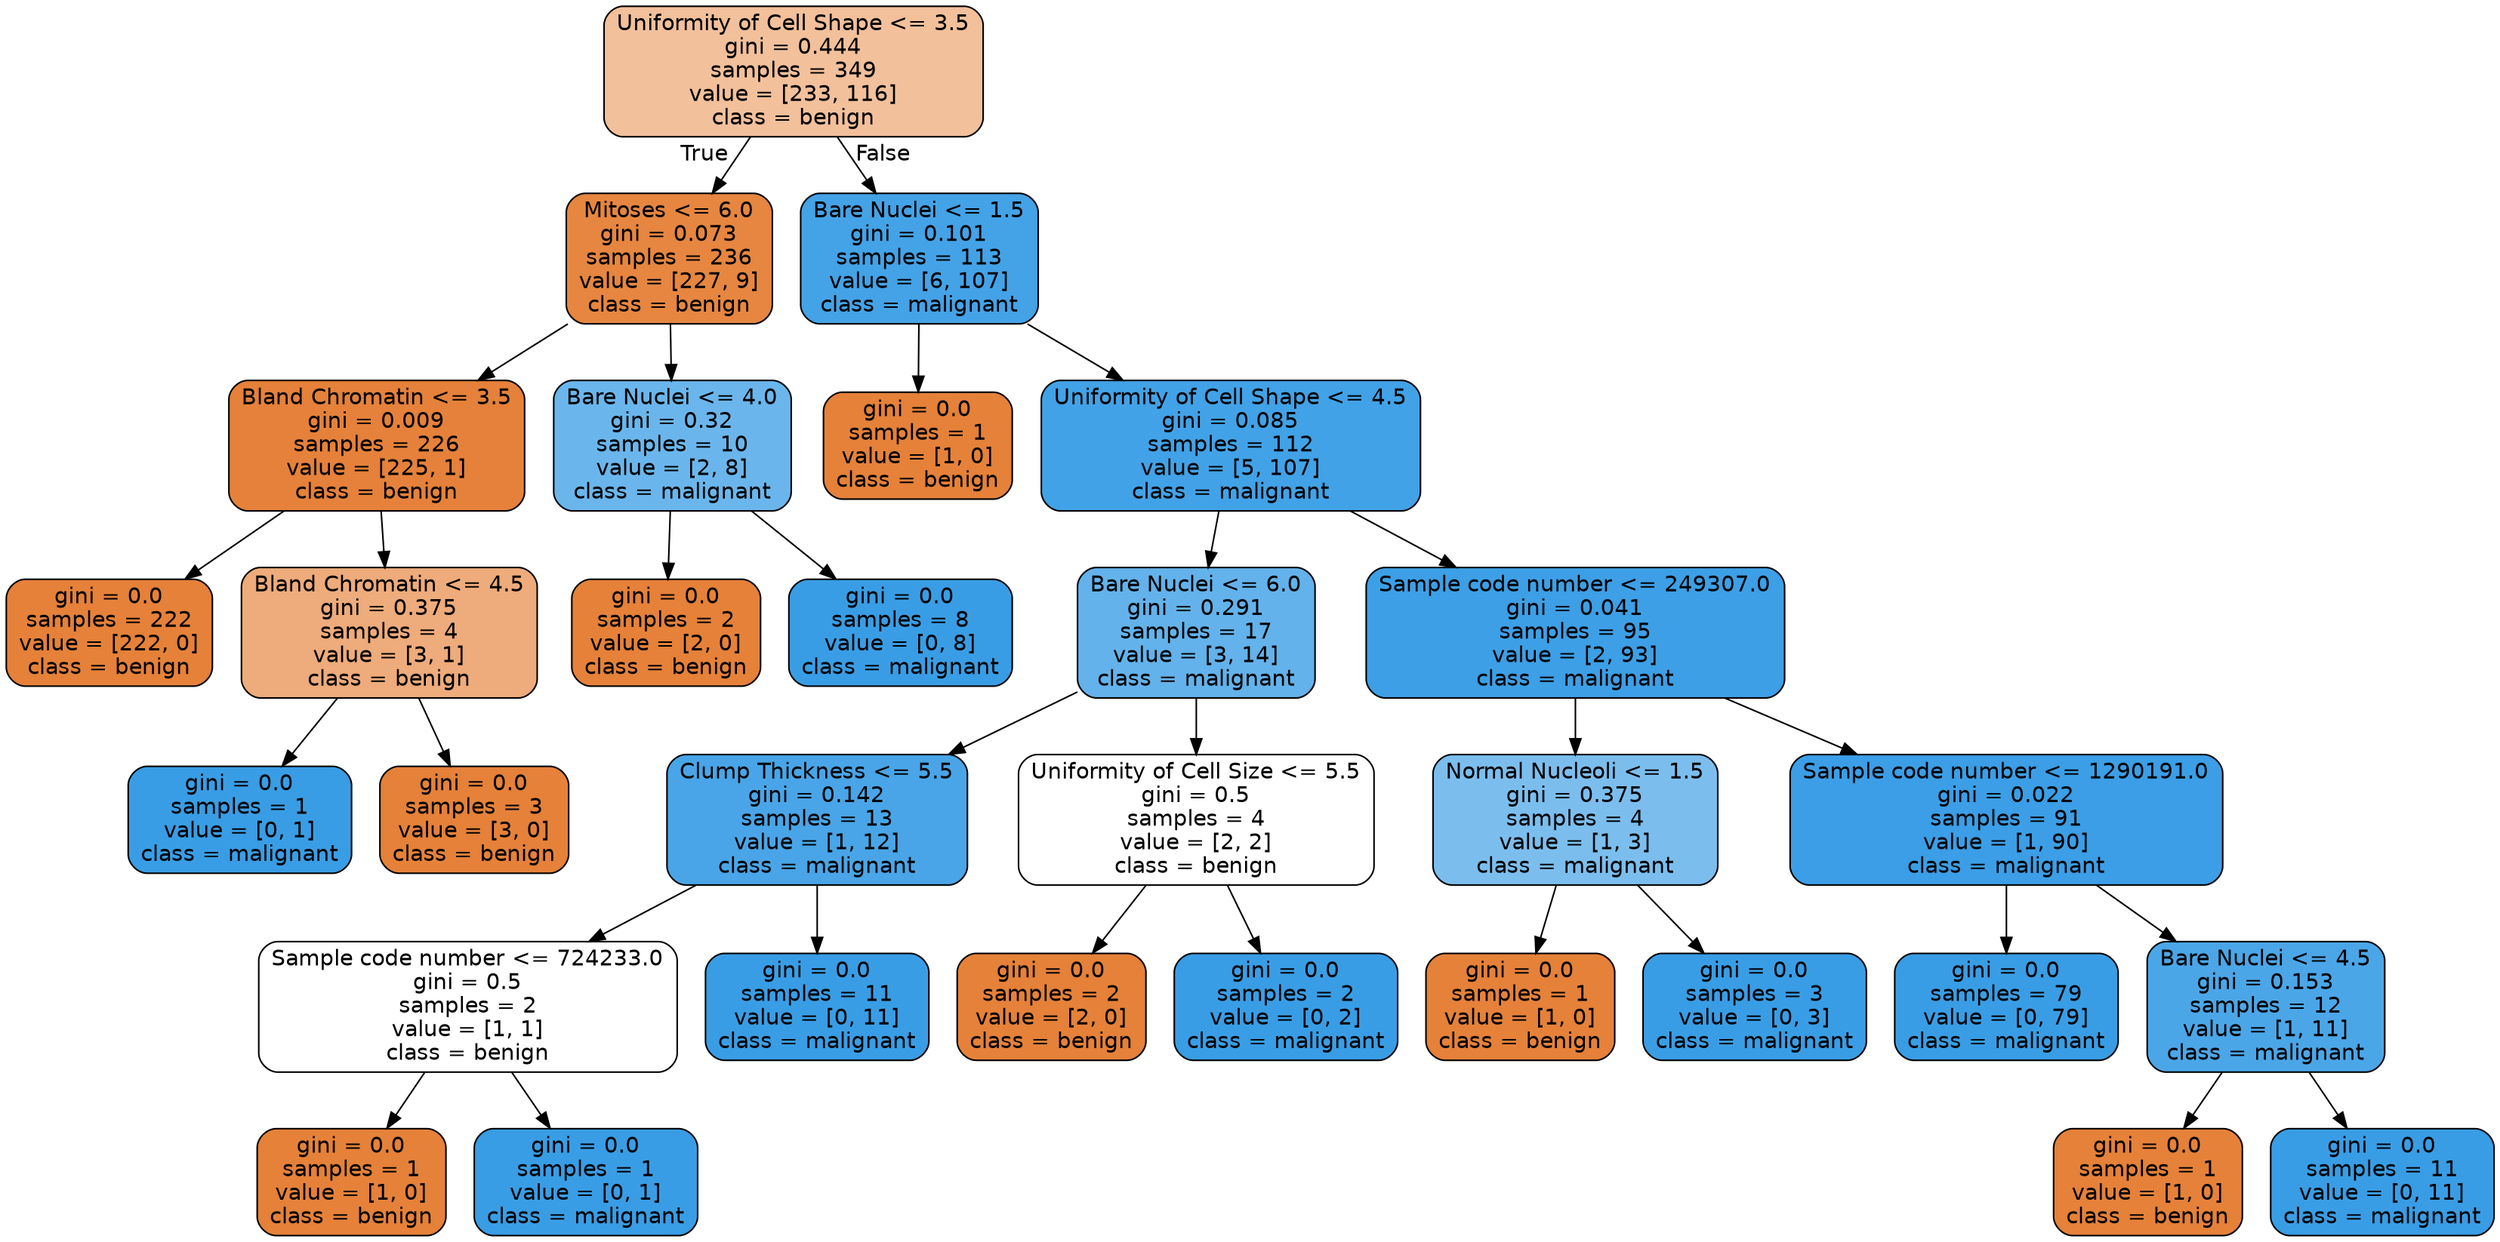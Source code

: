 digraph Tree {
node [shape=box, style="filled, rounded", color="black", fontname=helvetica] ;
edge [fontname=helvetica] ;
0 [label="Uniformity of Cell Shape <= 3.5\ngini = 0.444\nsamples = 349\nvalue = [233, 116]\nclass = benign", fillcolor="#e5813980"] ;
1 [label="Mitoses <= 6.0\ngini = 0.073\nsamples = 236\nvalue = [227, 9]\nclass = benign", fillcolor="#e58139f5"] ;
0 -> 1 [labeldistance=2.5, labelangle=45, headlabel="True"] ;
2 [label="Bland Chromatin <= 3.5\ngini = 0.009\nsamples = 226\nvalue = [225, 1]\nclass = benign", fillcolor="#e58139fe"] ;
1 -> 2 ;
3 [label="gini = 0.0\nsamples = 222\nvalue = [222, 0]\nclass = benign", fillcolor="#e58139ff"] ;
2 -> 3 ;
4 [label="Bland Chromatin <= 4.5\ngini = 0.375\nsamples = 4\nvalue = [3, 1]\nclass = benign", fillcolor="#e58139aa"] ;
2 -> 4 ;
5 [label="gini = 0.0\nsamples = 1\nvalue = [0, 1]\nclass = malignant", fillcolor="#399de5ff"] ;
4 -> 5 ;
6 [label="gini = 0.0\nsamples = 3\nvalue = [3, 0]\nclass = benign", fillcolor="#e58139ff"] ;
4 -> 6 ;
7 [label="Bare Nuclei <= 4.0\ngini = 0.32\nsamples = 10\nvalue = [2, 8]\nclass = malignant", fillcolor="#399de5bf"] ;
1 -> 7 ;
8 [label="gini = 0.0\nsamples = 2\nvalue = [2, 0]\nclass = benign", fillcolor="#e58139ff"] ;
7 -> 8 ;
9 [label="gini = 0.0\nsamples = 8\nvalue = [0, 8]\nclass = malignant", fillcolor="#399de5ff"] ;
7 -> 9 ;
10 [label="Bare Nuclei <= 1.5\ngini = 0.101\nsamples = 113\nvalue = [6, 107]\nclass = malignant", fillcolor="#399de5f1"] ;
0 -> 10 [labeldistance=2.5, labelangle=-45, headlabel="False"] ;
11 [label="gini = 0.0\nsamples = 1\nvalue = [1, 0]\nclass = benign", fillcolor="#e58139ff"] ;
10 -> 11 ;
12 [label="Uniformity of Cell Shape <= 4.5\ngini = 0.085\nsamples = 112\nvalue = [5, 107]\nclass = malignant", fillcolor="#399de5f3"] ;
10 -> 12 ;
13 [label="Bare Nuclei <= 6.0\ngini = 0.291\nsamples = 17\nvalue = [3, 14]\nclass = malignant", fillcolor="#399de5c8"] ;
12 -> 13 ;
14 [label="Clump Thickness <= 5.5\ngini = 0.142\nsamples = 13\nvalue = [1, 12]\nclass = malignant", fillcolor="#399de5ea"] ;
13 -> 14 ;
15 [label="Sample code number <= 724233.0\ngini = 0.5\nsamples = 2\nvalue = [1, 1]\nclass = benign", fillcolor="#e5813900"] ;
14 -> 15 ;
16 [label="gini = 0.0\nsamples = 1\nvalue = [1, 0]\nclass = benign", fillcolor="#e58139ff"] ;
15 -> 16 ;
17 [label="gini = 0.0\nsamples = 1\nvalue = [0, 1]\nclass = malignant", fillcolor="#399de5ff"] ;
15 -> 17 ;
18 [label="gini = 0.0\nsamples = 11\nvalue = [0, 11]\nclass = malignant", fillcolor="#399de5ff"] ;
14 -> 18 ;
19 [label="Uniformity of Cell Size <= 5.5\ngini = 0.5\nsamples = 4\nvalue = [2, 2]\nclass = benign", fillcolor="#e5813900"] ;
13 -> 19 ;
20 [label="gini = 0.0\nsamples = 2\nvalue = [2, 0]\nclass = benign", fillcolor="#e58139ff"] ;
19 -> 20 ;
21 [label="gini = 0.0\nsamples = 2\nvalue = [0, 2]\nclass = malignant", fillcolor="#399de5ff"] ;
19 -> 21 ;
22 [label="Sample code number <= 249307.0\ngini = 0.041\nsamples = 95\nvalue = [2, 93]\nclass = malignant", fillcolor="#399de5fa"] ;
12 -> 22 ;
23 [label="Normal Nucleoli <= 1.5\ngini = 0.375\nsamples = 4\nvalue = [1, 3]\nclass = malignant", fillcolor="#399de5aa"] ;
22 -> 23 ;
24 [label="gini = 0.0\nsamples = 1\nvalue = [1, 0]\nclass = benign", fillcolor="#e58139ff"] ;
23 -> 24 ;
25 [label="gini = 0.0\nsamples = 3\nvalue = [0, 3]\nclass = malignant", fillcolor="#399de5ff"] ;
23 -> 25 ;
26 [label="Sample code number <= 1290191.0\ngini = 0.022\nsamples = 91\nvalue = [1, 90]\nclass = malignant", fillcolor="#399de5fc"] ;
22 -> 26 ;
27 [label="gini = 0.0\nsamples = 79\nvalue = [0, 79]\nclass = malignant", fillcolor="#399de5ff"] ;
26 -> 27 ;
28 [label="Bare Nuclei <= 4.5\ngini = 0.153\nsamples = 12\nvalue = [1, 11]\nclass = malignant", fillcolor="#399de5e8"] ;
26 -> 28 ;
29 [label="gini = 0.0\nsamples = 1\nvalue = [1, 0]\nclass = benign", fillcolor="#e58139ff"] ;
28 -> 29 ;
30 [label="gini = 0.0\nsamples = 11\nvalue = [0, 11]\nclass = malignant", fillcolor="#399de5ff"] ;
28 -> 30 ;
}